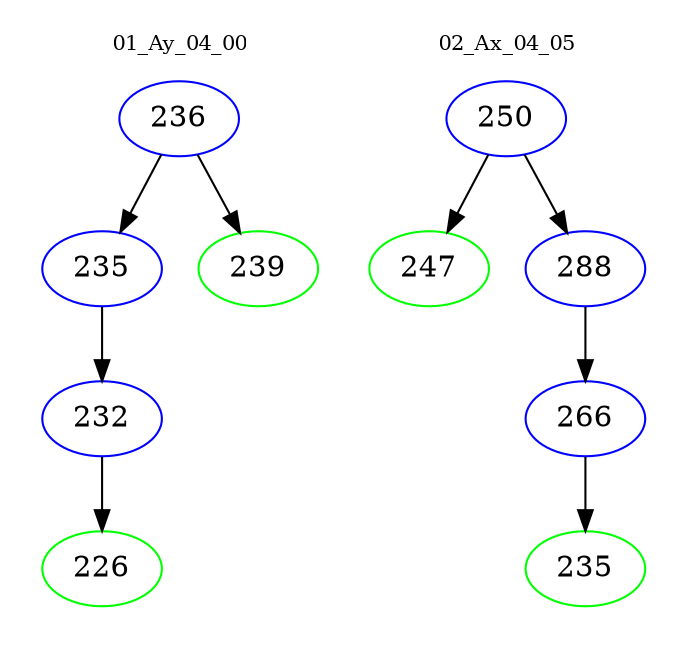 digraph{
subgraph cluster_0 {
color = white
label = "01_Ay_04_00";
fontsize=10;
T0_236 [label="236", color="blue"]
T0_236 -> T0_235 [color="black"]
T0_235 [label="235", color="blue"]
T0_235 -> T0_232 [color="black"]
T0_232 [label="232", color="blue"]
T0_232 -> T0_226 [color="black"]
T0_226 [label="226", color="green"]
T0_236 -> T0_239 [color="black"]
T0_239 [label="239", color="green"]
}
subgraph cluster_1 {
color = white
label = "02_Ax_04_05";
fontsize=10;
T1_250 [label="250", color="blue"]
T1_250 -> T1_247 [color="black"]
T1_247 [label="247", color="green"]
T1_250 -> T1_288 [color="black"]
T1_288 [label="288", color="blue"]
T1_288 -> T1_266 [color="black"]
T1_266 [label="266", color="blue"]
T1_266 -> T1_235 [color="black"]
T1_235 [label="235", color="green"]
}
}
